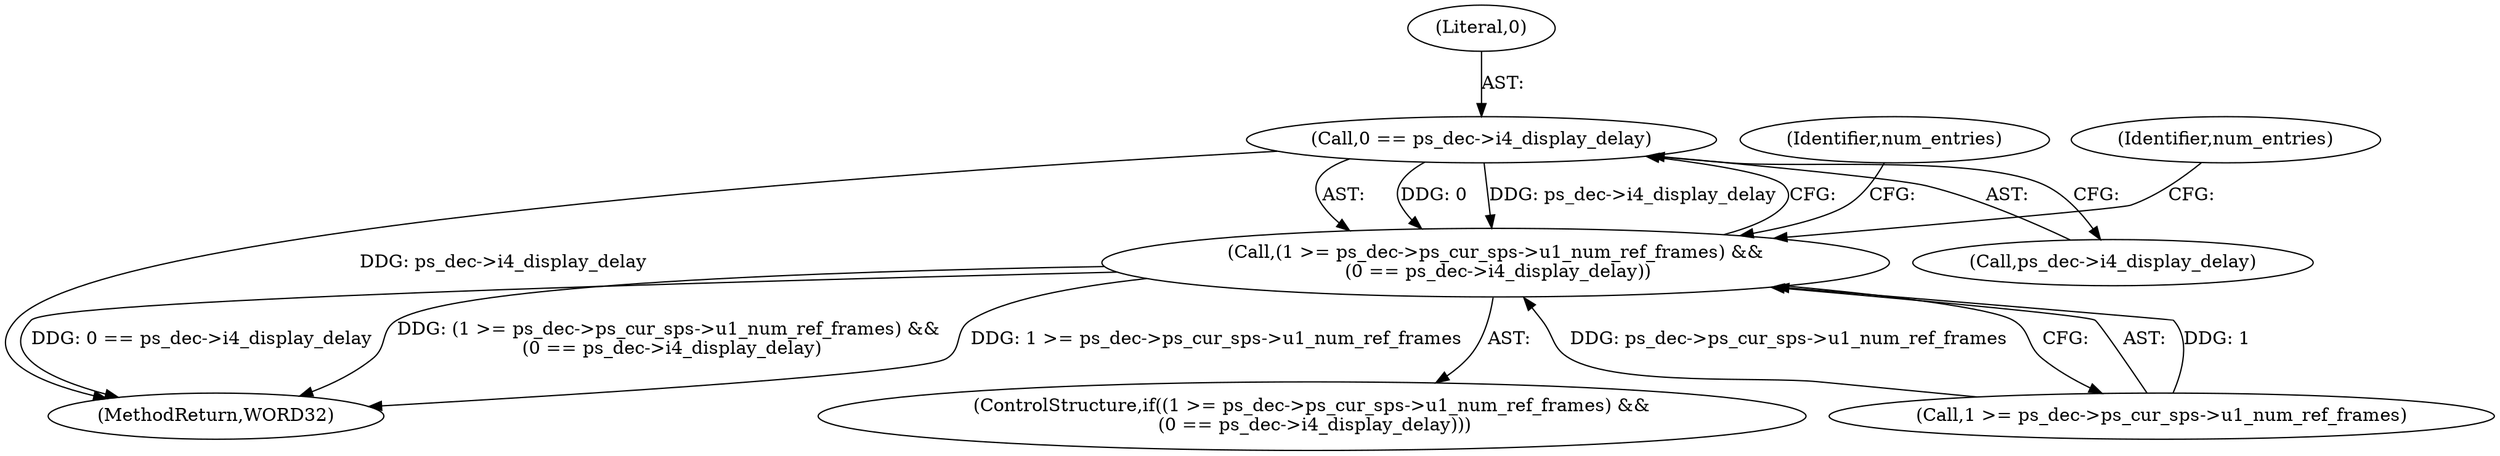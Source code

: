 digraph "0_Android_d4841f1161bdb5e13cb19e81af42437a634dd6ef@pointer" {
"1000780" [label="(Call,0 == ps_dec->i4_display_delay)"];
"1000772" [label="(Call,(1 >= ps_dec->ps_cur_sps->u1_num_ref_frames) &&\n (0 == ps_dec->i4_display_delay))"];
"1001364" [label="(MethodReturn,WORD32)"];
"1000781" [label="(Literal,0)"];
"1000780" [label="(Call,0 == ps_dec->i4_display_delay)"];
"1000771" [label="(ControlStructure,if((1 >= ps_dec->ps_cur_sps->u1_num_ref_frames) &&\n (0 == ps_dec->i4_display_delay)))"];
"1000782" [label="(Call,ps_dec->i4_display_delay)"];
"1000773" [label="(Call,1 >= ps_dec->ps_cur_sps->u1_num_ref_frames)"];
"1000787" [label="(Identifier,num_entries)"];
"1000790" [label="(Identifier,num_entries)"];
"1000772" [label="(Call,(1 >= ps_dec->ps_cur_sps->u1_num_ref_frames) &&\n (0 == ps_dec->i4_display_delay))"];
"1000780" -> "1000772"  [label="AST: "];
"1000780" -> "1000782"  [label="CFG: "];
"1000781" -> "1000780"  [label="AST: "];
"1000782" -> "1000780"  [label="AST: "];
"1000772" -> "1000780"  [label="CFG: "];
"1000780" -> "1001364"  [label="DDG: ps_dec->i4_display_delay"];
"1000780" -> "1000772"  [label="DDG: 0"];
"1000780" -> "1000772"  [label="DDG: ps_dec->i4_display_delay"];
"1000772" -> "1000771"  [label="AST: "];
"1000772" -> "1000773"  [label="CFG: "];
"1000773" -> "1000772"  [label="AST: "];
"1000787" -> "1000772"  [label="CFG: "];
"1000790" -> "1000772"  [label="CFG: "];
"1000772" -> "1001364"  [label="DDG: 1 >= ps_dec->ps_cur_sps->u1_num_ref_frames"];
"1000772" -> "1001364"  [label="DDG: 0 == ps_dec->i4_display_delay"];
"1000772" -> "1001364"  [label="DDG: (1 >= ps_dec->ps_cur_sps->u1_num_ref_frames) &&\n (0 == ps_dec->i4_display_delay)"];
"1000773" -> "1000772"  [label="DDG: 1"];
"1000773" -> "1000772"  [label="DDG: ps_dec->ps_cur_sps->u1_num_ref_frames"];
}

